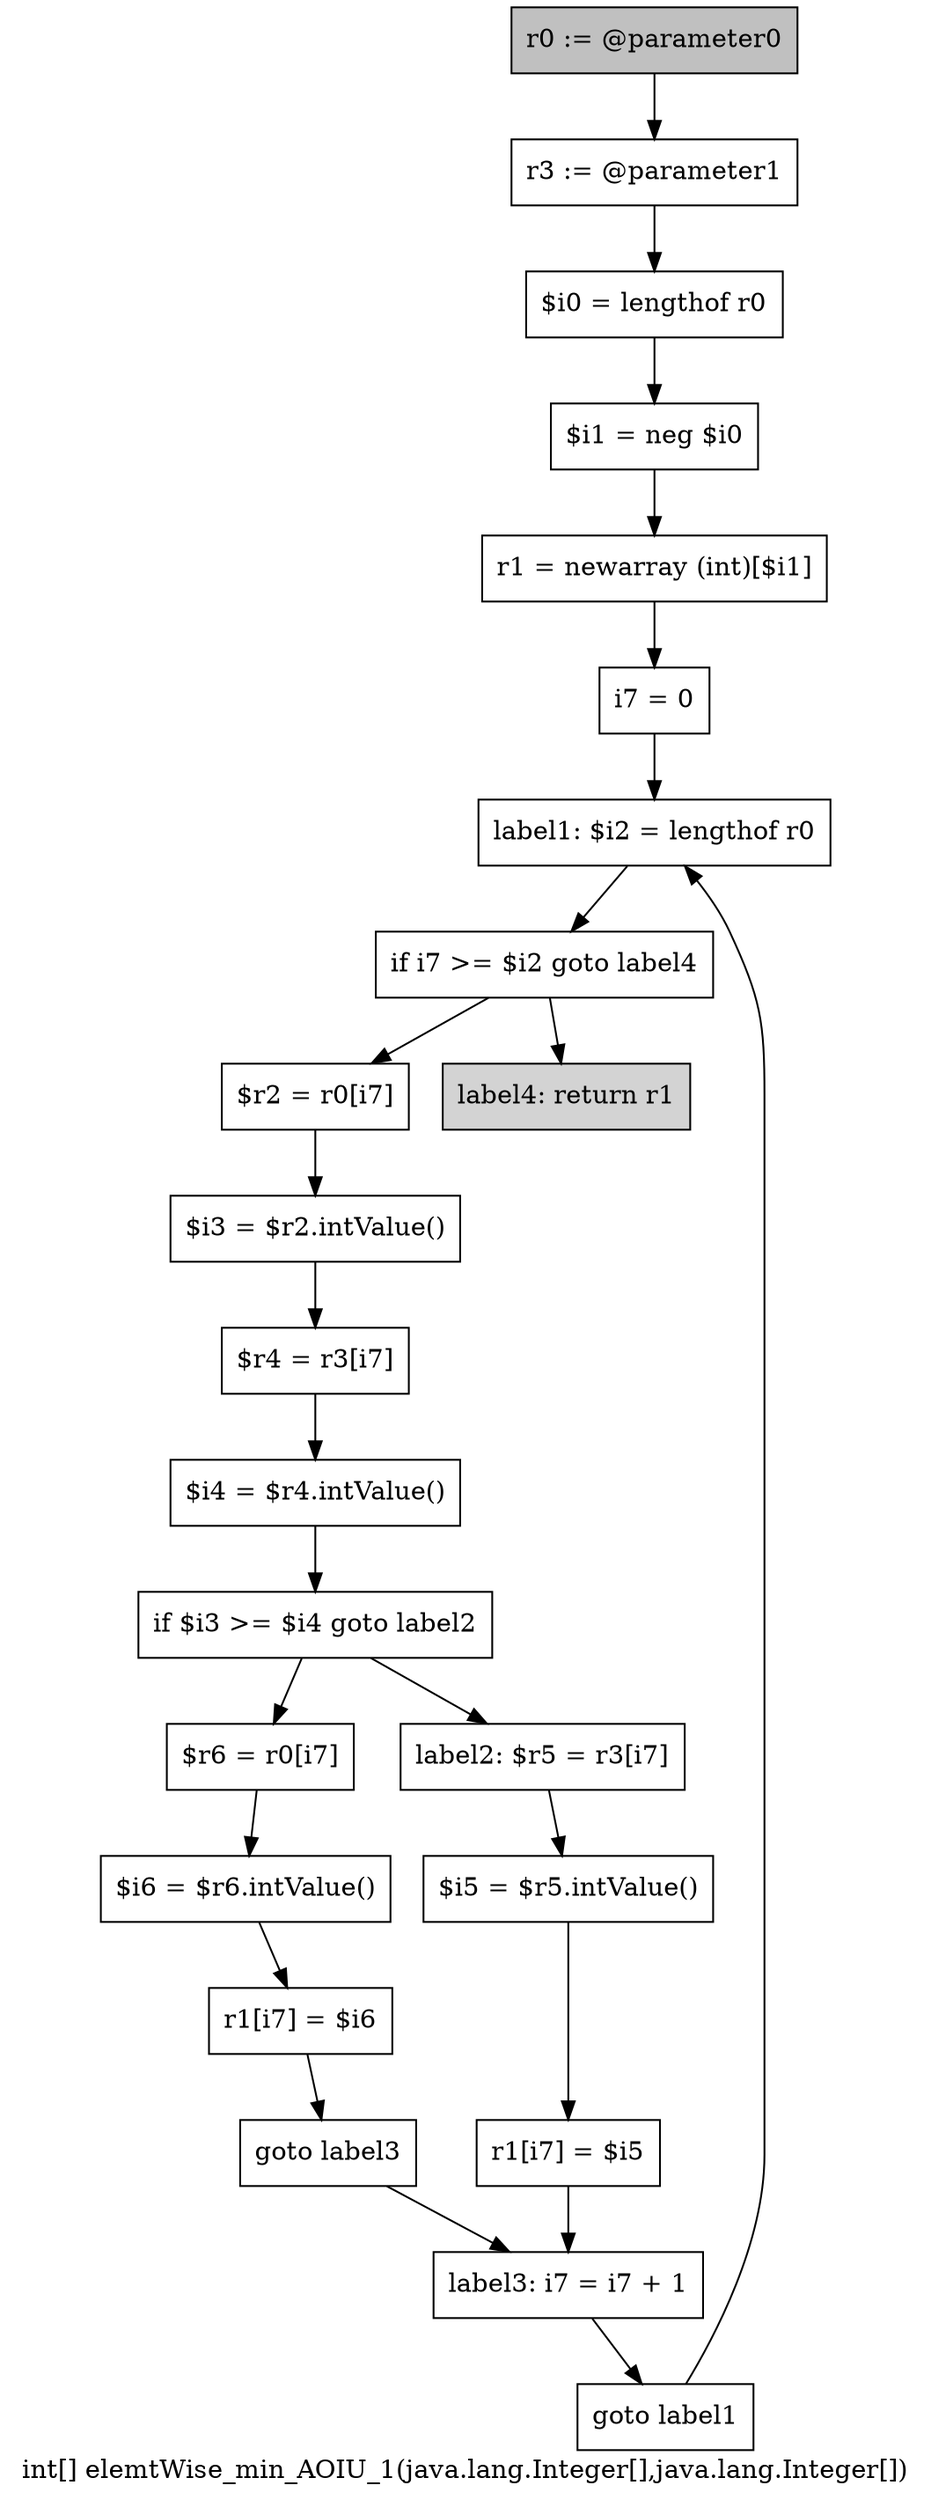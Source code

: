 digraph "int[] elemtWise_min_AOIU_1(java.lang.Integer[],java.lang.Integer[])" {
    label="int[] elemtWise_min_AOIU_1(java.lang.Integer[],java.lang.Integer[])";
    node [shape=box];
    "0" [style=filled,fillcolor=gray,label="r0 := @parameter0",];
    "1" [label="r3 := @parameter1",];
    "0"->"1";
    "2" [label="$i0 = lengthof r0",];
    "1"->"2";
    "3" [label="$i1 = neg $i0",];
    "2"->"3";
    "4" [label="r1 = newarray (int)[$i1]",];
    "3"->"4";
    "5" [label="i7 = 0",];
    "4"->"5";
    "6" [label="label1: $i2 = lengthof r0",];
    "5"->"6";
    "7" [label="if i7 >= $i2 goto label4",];
    "6"->"7";
    "8" [label="$r2 = r0[i7]",];
    "7"->"8";
    "22" [style=filled,fillcolor=lightgray,label="label4: return r1",];
    "7"->"22";
    "9" [label="$i3 = $r2.intValue()",];
    "8"->"9";
    "10" [label="$r4 = r3[i7]",];
    "9"->"10";
    "11" [label="$i4 = $r4.intValue()",];
    "10"->"11";
    "12" [label="if $i3 >= $i4 goto label2",];
    "11"->"12";
    "13" [label="$r6 = r0[i7]",];
    "12"->"13";
    "17" [label="label2: $r5 = r3[i7]",];
    "12"->"17";
    "14" [label="$i6 = $r6.intValue()",];
    "13"->"14";
    "15" [label="r1[i7] = $i6",];
    "14"->"15";
    "16" [label="goto label3",];
    "15"->"16";
    "20" [label="label3: i7 = i7 + 1",];
    "16"->"20";
    "18" [label="$i5 = $r5.intValue()",];
    "17"->"18";
    "19" [label="r1[i7] = $i5",];
    "18"->"19";
    "19"->"20";
    "21" [label="goto label1",];
    "20"->"21";
    "21"->"6";
}
